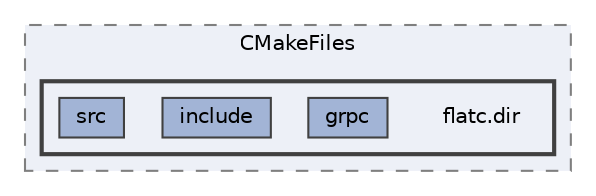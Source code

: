 digraph "flatbuffers/CMakeFiles/flatc.dir"
{
 // LATEX_PDF_SIZE
  bgcolor="transparent";
  edge [fontname=Helvetica,fontsize=10,labelfontname=Helvetica,labelfontsize=10];
  node [fontname=Helvetica,fontsize=10,shape=box,height=0.2,width=0.4];
  compound=true
  subgraph clusterdir_cd5920ad33d5de1d0d90e7679e44dcf9 {
    graph [ bgcolor="#edf0f7", pencolor="grey50", label="CMakeFiles", fontname=Helvetica,fontsize=10 style="filled,dashed", URL="dir_cd5920ad33d5de1d0d90e7679e44dcf9.html",tooltip=""]
  subgraph clusterdir_1b44efbfe6192e5d7af6da7ebfeeb330 {
    graph [ bgcolor="#edf0f7", pencolor="grey25", label="", fontname=Helvetica,fontsize=10 style="filled,bold", URL="dir_1b44efbfe6192e5d7af6da7ebfeeb330.html",tooltip=""]
    dir_1b44efbfe6192e5d7af6da7ebfeeb330 [shape=plaintext, label="flatc.dir"];
  dir_0a802c3142a701827735ceb7234ee0f7 [label="grpc", fillcolor="#a2b4d6", color="grey25", style="filled", URL="dir_0a802c3142a701827735ceb7234ee0f7.html",tooltip=""];
  dir_4f0c681f2e3f13644bc237f8d3ea6727 [label="include", fillcolor="#a2b4d6", color="grey25", style="filled", URL="dir_4f0c681f2e3f13644bc237f8d3ea6727.html",tooltip=""];
  dir_14002165ef3f087274f2780b41463c37 [label="src", fillcolor="#a2b4d6", color="grey25", style="filled", URL="dir_14002165ef3f087274f2780b41463c37.html",tooltip=""];
  }
  }
}
